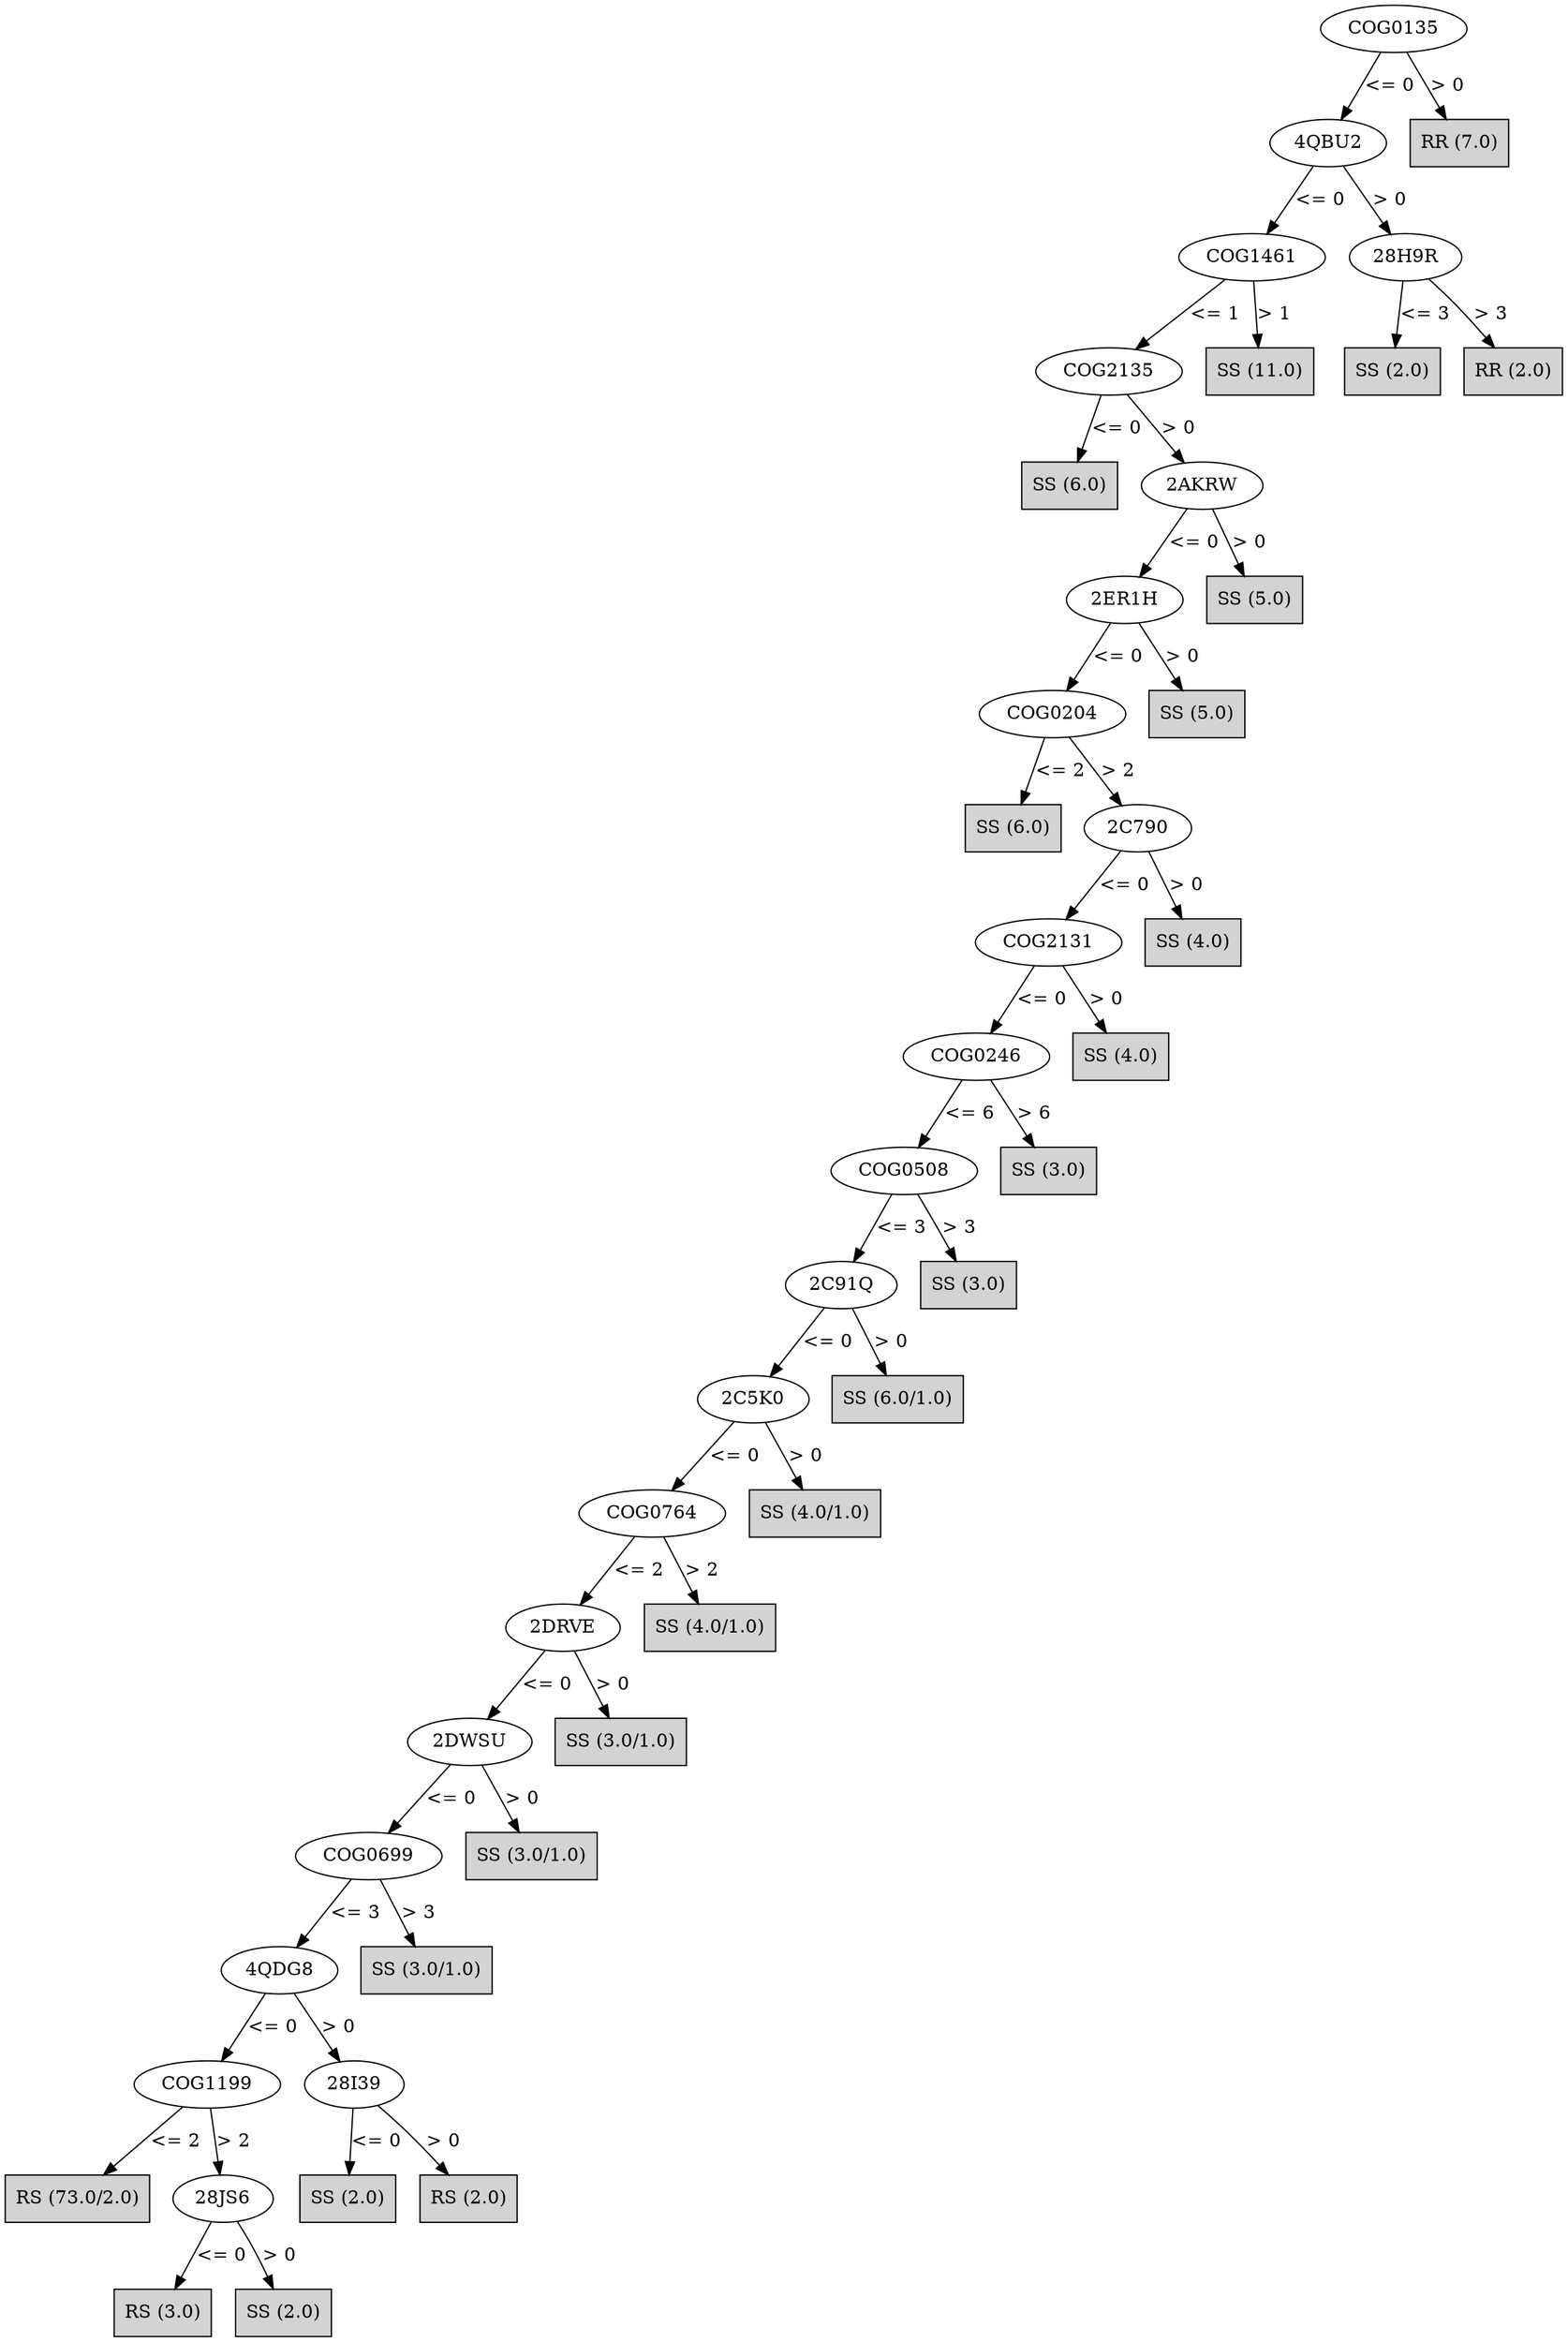 digraph J48Tree {
N0 [label="COG0135" ]
N0->N1 [label="<= 0"]
N1 [label="4QBU2" ]
N1->N2 [label="<= 0"]
N2 [label="COG1461" ]
N2->N3 [label="<= 1"]
N3 [label="COG2135" ]
N3->N4 [label="<= 0"]
N4 [label="SS (6.0)" shape=box style=filled ]
N3->N5 [label="> 0"]
N5 [label="2AKRW" ]
N5->N6 [label="<= 0"]
N6 [label="2ER1H" ]
N6->N7 [label="<= 0"]
N7 [label="COG0204" ]
N7->N8 [label="<= 2"]
N8 [label="SS (6.0)" shape=box style=filled ]
N7->N9 [label="> 2"]
N9 [label="2C790" ]
N9->N10 [label="<= 0"]
N10 [label="COG2131" ]
N10->N11 [label="<= 0"]
N11 [label="COG0246" ]
N11->N12 [label="<= 6"]
N12 [label="COG0508" ]
N12->N13 [label="<= 3"]
N13 [label="2C91Q" ]
N13->N14 [label="<= 0"]
N14 [label="2C5K0" ]
N14->N15 [label="<= 0"]
N15 [label="COG0764" ]
N15->N16 [label="<= 2"]
N16 [label="2DRVE" ]
N16->N17 [label="<= 0"]
N17 [label="2DWSU" ]
N17->N18 [label="<= 0"]
N18 [label="COG0699" ]
N18->N19 [label="<= 3"]
N19 [label="4QDG8" ]
N19->N20 [label="<= 0"]
N20 [label="COG1199" ]
N20->N21 [label="<= 2"]
N21 [label="RS (73.0/2.0)" shape=box style=filled ]
N20->N22 [label="> 2"]
N22 [label="28JS6" ]
N22->N23 [label="<= 0"]
N23 [label="RS (3.0)" shape=box style=filled ]
N22->N24 [label="> 0"]
N24 [label="SS (2.0)" shape=box style=filled ]
N19->N25 [label="> 0"]
N25 [label="28I39" ]
N25->N26 [label="<= 0"]
N26 [label="SS (2.0)" shape=box style=filled ]
N25->N27 [label="> 0"]
N27 [label="RS (2.0)" shape=box style=filled ]
N18->N28 [label="> 3"]
N28 [label="SS (3.0/1.0)" shape=box style=filled ]
N17->N29 [label="> 0"]
N29 [label="SS (3.0/1.0)" shape=box style=filled ]
N16->N30 [label="> 0"]
N30 [label="SS (3.0/1.0)" shape=box style=filled ]
N15->N31 [label="> 2"]
N31 [label="SS (4.0/1.0)" shape=box style=filled ]
N14->N32 [label="> 0"]
N32 [label="SS (4.0/1.0)" shape=box style=filled ]
N13->N33 [label="> 0"]
N33 [label="SS (6.0/1.0)" shape=box style=filled ]
N12->N34 [label="> 3"]
N34 [label="SS (3.0)" shape=box style=filled ]
N11->N35 [label="> 6"]
N35 [label="SS (3.0)" shape=box style=filled ]
N10->N36 [label="> 0"]
N36 [label="SS (4.0)" shape=box style=filled ]
N9->N37 [label="> 0"]
N37 [label="SS (4.0)" shape=box style=filled ]
N6->N38 [label="> 0"]
N38 [label="SS (5.0)" shape=box style=filled ]
N5->N39 [label="> 0"]
N39 [label="SS (5.0)" shape=box style=filled ]
N2->N40 [label="> 1"]
N40 [label="SS (11.0)" shape=box style=filled ]
N1->N41 [label="> 0"]
N41 [label="28H9R" ]
N41->N42 [label="<= 3"]
N42 [label="SS (2.0)" shape=box style=filled ]
N41->N43 [label="> 3"]
N43 [label="RR (2.0)" shape=box style=filled ]
N0->N44 [label="> 0"]
N44 [label="RR (7.0)" shape=box style=filled ]
}

